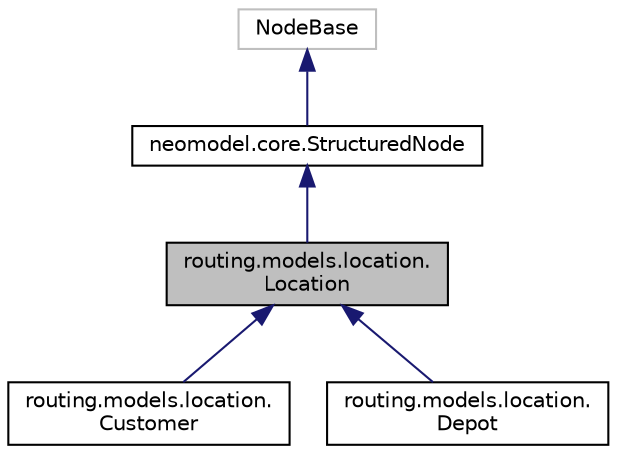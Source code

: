 digraph "routing.models.location.Location"
{
 // LATEX_PDF_SIZE
  edge [fontname="Helvetica",fontsize="10",labelfontname="Helvetica",labelfontsize="10"];
  node [fontname="Helvetica",fontsize="10",shape=record];
  Node1 [label="routing.models.location.\lLocation",height=0.2,width=0.4,color="black", fillcolor="grey75", style="filled", fontcolor="black",tooltip=" "];
  Node2 -> Node1 [dir="back",color="midnightblue",fontsize="10",style="solid"];
  Node2 [label="neomodel.core.StructuredNode",height=0.2,width=0.4,color="black", fillcolor="white", style="filled",URL="$classneomodel_1_1core_1_1_structured_node.html",tooltip=" "];
  Node3 -> Node2 [dir="back",color="midnightblue",fontsize="10",style="solid"];
  Node3 [label="NodeBase",height=0.2,width=0.4,color="grey75", fillcolor="white", style="filled",tooltip=" "];
  Node1 -> Node4 [dir="back",color="midnightblue",fontsize="10",style="solid"];
  Node4 [label="routing.models.location.\lCustomer",height=0.2,width=0.4,color="black", fillcolor="white", style="filled",URL="$classrouting_1_1models_1_1location_1_1_customer.html",tooltip=" "];
  Node1 -> Node5 [dir="back",color="midnightblue",fontsize="10",style="solid"];
  Node5 [label="routing.models.location.\lDepot",height=0.2,width=0.4,color="black", fillcolor="white", style="filled",URL="$classrouting_1_1models_1_1location_1_1_depot.html",tooltip=" "];
}
